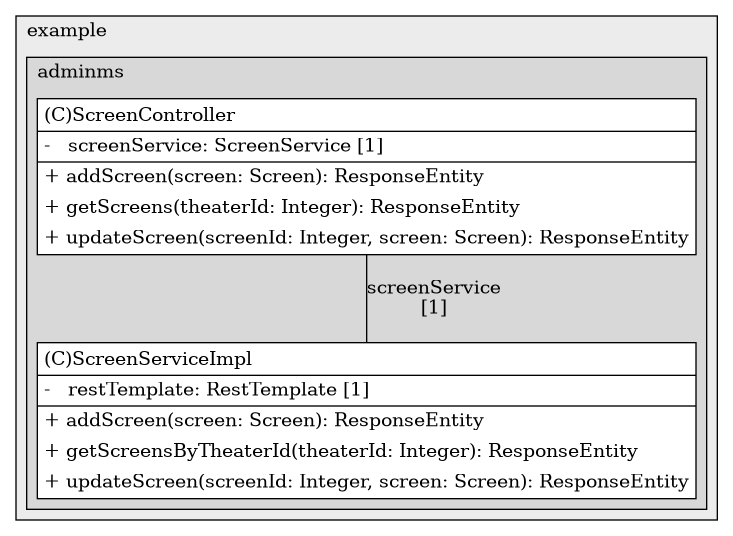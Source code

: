 @startuml

/' diagram meta data start
config=StructureConfiguration;
{
  "projectClassification": {
    "searchMode": "OpenProject", // OpenProject, AllProjects
    "includedProjects": "",
    "pathEndKeywords": "*.impl",
    "isClientPath": "",
    "isClientName": "",
    "isTestPath": "",
    "isTestName": "",
    "isMappingPath": "",
    "isMappingName": "",
    "isDataAccessPath": "",
    "isDataAccessName": "",
    "isDataStructurePath": "",
    "isDataStructureName": "",
    "isInterfaceStructuresPath": "",
    "isInterfaceStructuresName": "",
    "isEntryPointPath": "",
    "isEntryPointName": "",
    "treatFinalFieldsAsMandatory": false
  },
  "graphRestriction": {
    "classPackageExcludeFilter": "",
    "classPackageIncludeFilter": "",
    "classNameExcludeFilter": "",
    "classNameIncludeFilter": "",
    "methodNameExcludeFilter": "",
    "methodNameIncludeFilter": "",
    "removeByInheritance": "", // inheritance/annotation based filtering is done in a second step
    "removeByAnnotation": "",
    "removeByClassPackage": "", // cleanup the graph after inheritance/annotation based filtering is done
    "removeByClassName": "",
    "cutMappings": false,
    "cutEnum": true,
    "cutTests": true,
    "cutClient": true,
    "cutDataAccess": false,
    "cutInterfaceStructures": false,
    "cutDataStructures": false,
    "cutGetterAndSetter": true,
    "cutConstructors": true
  },
  "graphTraversal": {
    "forwardDepth": 6,
    "backwardDepth": 6,
    "classPackageExcludeFilter": "",
    "classPackageIncludeFilter": "",
    "classNameExcludeFilter": "",
    "classNameIncludeFilter": "",
    "methodNameExcludeFilter": "",
    "methodNameIncludeFilter": "",
    "hideMappings": false,
    "hideDataStructures": false,
    "hidePrivateMethods": true,
    "hideInterfaceCalls": true, // indirection: implementation -> interface (is hidden) -> implementation
    "onlyShowApplicationEntryPoints": false, // root node is included
    "useMethodCallsForStructureDiagram": "ForwardOnly" // ForwardOnly, BothDirections, No
  },
  "details": {
    "aggregation": "GroupByClass", // ByClass, GroupByClass, None
    "showClassGenericTypes": true,
    "showMethods": true,
    "showMethodParameterNames": true,
    "showMethodParameterTypes": true,
    "showMethodReturnType": true,
    "showPackageLevels": 2,
    "showDetailedClassStructure": true
  },
  "rootClass": "com.example.adminms.service.ScreenServiceImpl",
  "extensionCallbackMethod": "" // qualified.class.name#methodName - signature: public static String method(String)
}
diagram meta data end '/



digraph g {
    rankdir="TB"
    splines=polyline
    

'nodes 
subgraph cluster_1322970774 { 
   	label=example
	labeljust=l
	fillcolor="#ececec"
	style=filled
   
   subgraph cluster_308449457 { 
   	label=adminms
	labeljust=l
	fillcolor="#d8d8d8"
	style=filled
   
   ScreenController608756102[
	label=<<TABLE BORDER="1" CELLBORDER="0" CELLPADDING="4" CELLSPACING="0">
<TR><TD ALIGN="LEFT" >(C)ScreenController</TD></TR>
<HR/>
<TR><TD ALIGN="LEFT" >-   screenService: ScreenService [1]</TD></TR>
<HR/>
<TR><TD ALIGN="LEFT" >+ addScreen(screen: Screen): ResponseEntity</TD></TR>
<TR><TD ALIGN="LEFT" >+ getScreens(theaterId: Integer): ResponseEntity</TD></TR>
<TR><TD ALIGN="LEFT" >+ updateScreen(screenId: Integer, screen: Screen): ResponseEntity</TD></TR>
</TABLE>>
	style=filled
	margin=0
	shape=plaintext
	fillcolor="#FFFFFF"
];

ScreenServiceImpl994713867[
	label=<<TABLE BORDER="1" CELLBORDER="0" CELLPADDING="4" CELLSPACING="0">
<TR><TD ALIGN="LEFT" >(C)ScreenServiceImpl</TD></TR>
<HR/>
<TR><TD ALIGN="LEFT" >-   restTemplate: RestTemplate [1]</TD></TR>
<HR/>
<TR><TD ALIGN="LEFT" >+ addScreen(screen: Screen): ResponseEntity</TD></TR>
<TR><TD ALIGN="LEFT" >+ getScreensByTheaterId(theaterId: Integer): ResponseEntity</TD></TR>
<TR><TD ALIGN="LEFT" >+ updateScreen(screenId: Integer, screen: Screen): ResponseEntity</TD></TR>
</TABLE>>
	style=filled
	margin=0
	shape=plaintext
	fillcolor="#FFFFFF"
];
} 
} 

'edges    
ScreenController608756102 -> ScreenServiceImpl994713867[label="screenService
[1]", arrowhead=none];
    
}
@enduml
